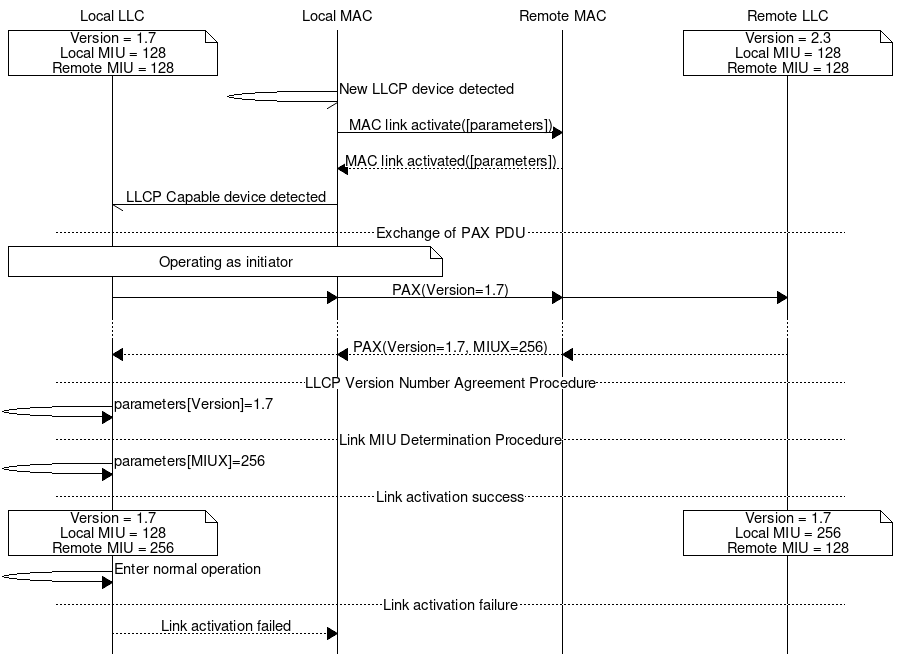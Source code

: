 msc {
    hscale = "1.5";

    ll [label="Local LLC"], lm [label="Local MAC"], rm [label="Remote MAC"], rl [label="Remote LLC"];

    ll note ll [label="Version = 1.7\nLocal MIU = 128\nRemote MIU = 128"], rl note rl [label="Version = 2.3\nLocal MIU = 128\nRemote MIU = 128"];

    lm -> lm [label="New LLCP device detected"];
    lm => rm [label="MAC link activate([parameters])"];
    rm >> lm [label="MAC link activated([parameters])"];
    lm -> ll [label="LLCP Capable device detected"];

    --- [label="Exchange of PAX PDU"];

    ll note lm [label="Operating as initiator"];
    ll =>*  [label="PAX(Version=1.7)"];
    ...;
    * << rl [label="PAX(Version=1.7, MIUX=256)"];

    --- [label="LLCP Version Number Agreement Procedure"];

    ll => ll  [label="parameters[Version]=1.7"];

    --- [label="Link MIU Determination Procedure"];

    ll => ll [label="parameters[MIUX]=256"];

    --- [label="Link activation success"];

    ll note ll [label="Version = 1.7\nLocal MIU = 128\nRemote MIU = 256"], rl note rl [label="Version = 1.7\nLocal MIU = 256\nRemote MIU = 128"];
    ll => ll  [label="Enter normal operation"];

    --- [label="Link activation failure"];

    ll >> lm [label="Link activation failed"];
}
